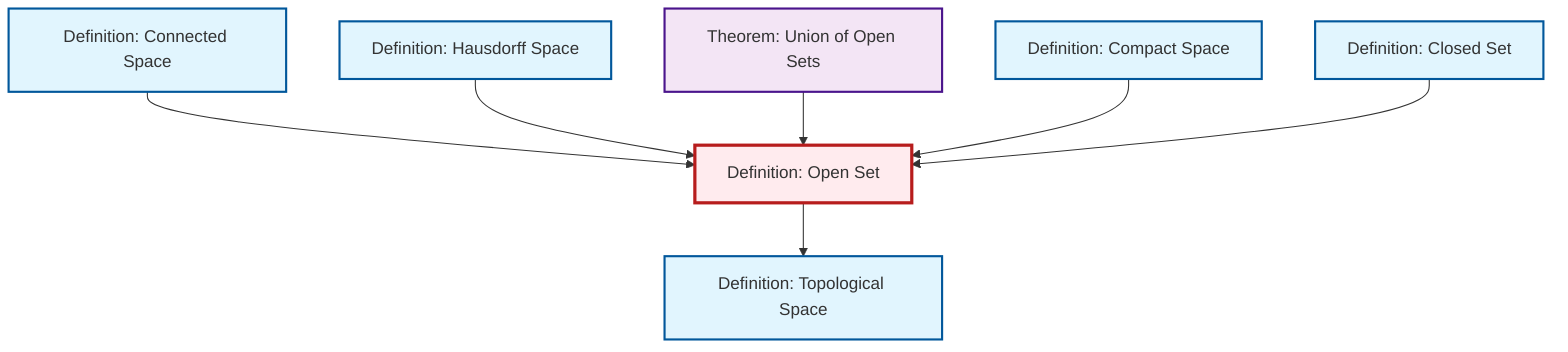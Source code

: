 graph TD
    classDef definition fill:#e1f5fe,stroke:#01579b,stroke-width:2px
    classDef theorem fill:#f3e5f5,stroke:#4a148c,stroke-width:2px
    classDef axiom fill:#fff3e0,stroke:#e65100,stroke-width:2px
    classDef example fill:#e8f5e9,stroke:#1b5e20,stroke-width:2px
    classDef current fill:#ffebee,stroke:#b71c1c,stroke-width:3px
    def-topological-space["Definition: Topological Space"]:::definition
    def-connected["Definition: Connected Space"]:::definition
    def-compact["Definition: Compact Space"]:::definition
    def-open-set["Definition: Open Set"]:::definition
    thm-union-open-sets["Theorem: Union of Open Sets"]:::theorem
    def-hausdorff["Definition: Hausdorff Space"]:::definition
    def-closed-set["Definition: Closed Set"]:::definition
    def-connected --> def-open-set
    def-hausdorff --> def-open-set
    thm-union-open-sets --> def-open-set
    def-compact --> def-open-set
    def-open-set --> def-topological-space
    def-closed-set --> def-open-set
    class def-open-set current